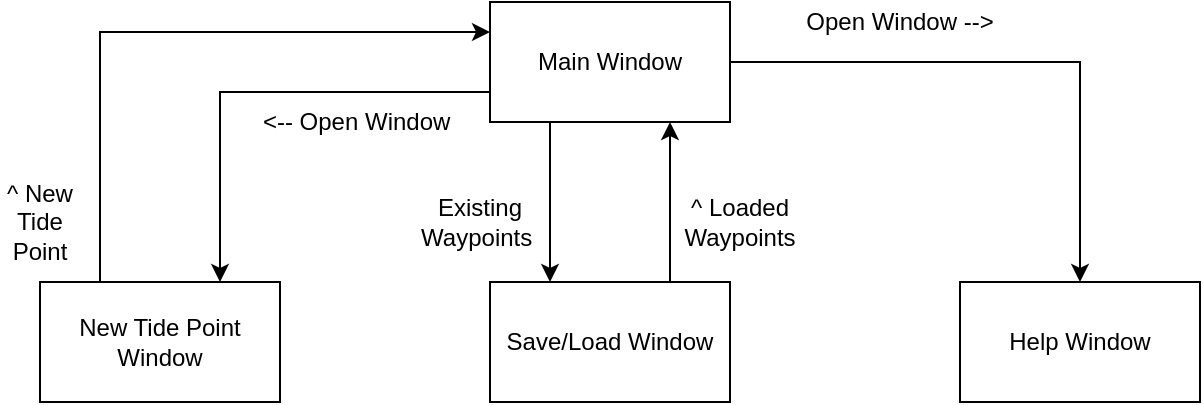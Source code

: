 <mxfile version="13.11.0" type="device"><diagram id="r_xjZLZJkQY1hthx-ck_" name="Page-1"><mxGraphModel dx="942" dy="614" grid="1" gridSize="10" guides="1" tooltips="1" connect="1" arrows="1" fold="1" page="1" pageScale="1" pageWidth="850" pageHeight="1100" math="0" shadow="0"><root><mxCell id="0"/><mxCell id="1" parent="0"/><mxCell id="yHiMWhYa2ljmUNl4pUB7-6" style="edgeStyle=orthogonalEdgeStyle;rounded=0;orthogonalLoop=1;jettySize=auto;html=1;exitX=0;exitY=0.75;exitDx=0;exitDy=0;entryX=0.75;entryY=0;entryDx=0;entryDy=0;" edge="1" parent="1" source="yHiMWhYa2ljmUNl4pUB7-1" target="yHiMWhYa2ljmUNl4pUB7-2"><mxGeometry relative="1" as="geometry"/></mxCell><mxCell id="yHiMWhYa2ljmUNl4pUB7-7" style="edgeStyle=orthogonalEdgeStyle;rounded=0;orthogonalLoop=1;jettySize=auto;html=1;exitX=0.25;exitY=1;exitDx=0;exitDy=0;entryX=0.25;entryY=0;entryDx=0;entryDy=0;" edge="1" parent="1" source="yHiMWhYa2ljmUNl4pUB7-1" target="yHiMWhYa2ljmUNl4pUB7-3"><mxGeometry relative="1" as="geometry"/></mxCell><mxCell id="yHiMWhYa2ljmUNl4pUB7-9" style="edgeStyle=orthogonalEdgeStyle;rounded=0;orthogonalLoop=1;jettySize=auto;html=1;exitX=1;exitY=0.5;exitDx=0;exitDy=0;entryX=0.5;entryY=0;entryDx=0;entryDy=0;" edge="1" parent="1" source="yHiMWhYa2ljmUNl4pUB7-1" target="yHiMWhYa2ljmUNl4pUB7-4"><mxGeometry relative="1" as="geometry"/></mxCell><mxCell id="yHiMWhYa2ljmUNl4pUB7-1" value="Main Window" style="rounded=0;whiteSpace=wrap;html=1;" vertex="1" parent="1"><mxGeometry x="365" y="120" width="120" height="60" as="geometry"/></mxCell><mxCell id="yHiMWhYa2ljmUNl4pUB7-5" style="edgeStyle=orthogonalEdgeStyle;rounded=0;orthogonalLoop=1;jettySize=auto;html=1;exitX=0.5;exitY=0;exitDx=0;exitDy=0;entryX=0;entryY=0.25;entryDx=0;entryDy=0;" edge="1" parent="1" source="yHiMWhYa2ljmUNl4pUB7-2" target="yHiMWhYa2ljmUNl4pUB7-1"><mxGeometry relative="1" as="geometry"><Array as="points"><mxPoint x="170" y="260"/><mxPoint x="170" y="135"/></Array></mxGeometry></mxCell><mxCell id="yHiMWhYa2ljmUNl4pUB7-2" value="New Tide Point Window" style="rounded=0;whiteSpace=wrap;html=1;" vertex="1" parent="1"><mxGeometry x="140" y="260" width="120" height="60" as="geometry"/></mxCell><mxCell id="yHiMWhYa2ljmUNl4pUB7-8" style="edgeStyle=orthogonalEdgeStyle;rounded=0;orthogonalLoop=1;jettySize=auto;html=1;exitX=0.75;exitY=0;exitDx=0;exitDy=0;entryX=0.75;entryY=1;entryDx=0;entryDy=0;" edge="1" parent="1" source="yHiMWhYa2ljmUNl4pUB7-3" target="yHiMWhYa2ljmUNl4pUB7-1"><mxGeometry relative="1" as="geometry"/></mxCell><mxCell id="yHiMWhYa2ljmUNl4pUB7-3" value="Save/Load Window" style="rounded=0;whiteSpace=wrap;html=1;" vertex="1" parent="1"><mxGeometry x="365" y="260" width="120" height="60" as="geometry"/></mxCell><mxCell id="yHiMWhYa2ljmUNl4pUB7-4" value="Help Window" style="rounded=0;whiteSpace=wrap;html=1;" vertex="1" parent="1"><mxGeometry x="600" y="260" width="120" height="60" as="geometry"/></mxCell><mxCell id="yHiMWhYa2ljmUNl4pUB7-10" value="&amp;lt;-- Open Window&amp;nbsp;" style="text;html=1;strokeColor=none;fillColor=none;align=center;verticalAlign=middle;whiteSpace=wrap;rounded=0;" vertex="1" parent="1"><mxGeometry x="250" y="170" width="100" height="20" as="geometry"/></mxCell><mxCell id="yHiMWhYa2ljmUNl4pUB7-11" value="^ New Tide Point" style="text;html=1;strokeColor=none;fillColor=none;align=center;verticalAlign=middle;whiteSpace=wrap;rounded=0;" vertex="1" parent="1"><mxGeometry x="120" y="220" width="40" height="20" as="geometry"/></mxCell><mxCell id="yHiMWhYa2ljmUNl4pUB7-13" value="Existing Waypoints&amp;nbsp;" style="text;html=1;strokeColor=none;fillColor=none;align=center;verticalAlign=middle;whiteSpace=wrap;rounded=0;" vertex="1" parent="1"><mxGeometry x="340" y="220" width="40" height="20" as="geometry"/></mxCell><mxCell id="yHiMWhYa2ljmUNl4pUB7-14" value="^ Loaded Waypoints" style="text;html=1;strokeColor=none;fillColor=none;align=center;verticalAlign=middle;whiteSpace=wrap;rounded=0;" vertex="1" parent="1"><mxGeometry x="470" y="220" width="40" height="20" as="geometry"/></mxCell><mxCell id="yHiMWhYa2ljmUNl4pUB7-15" value="Open Window --&amp;gt;" style="text;html=1;strokeColor=none;fillColor=none;align=center;verticalAlign=middle;whiteSpace=wrap;rounded=0;" vertex="1" parent="1"><mxGeometry x="520" y="120" width="100" height="20" as="geometry"/></mxCell></root></mxGraphModel></diagram></mxfile>
